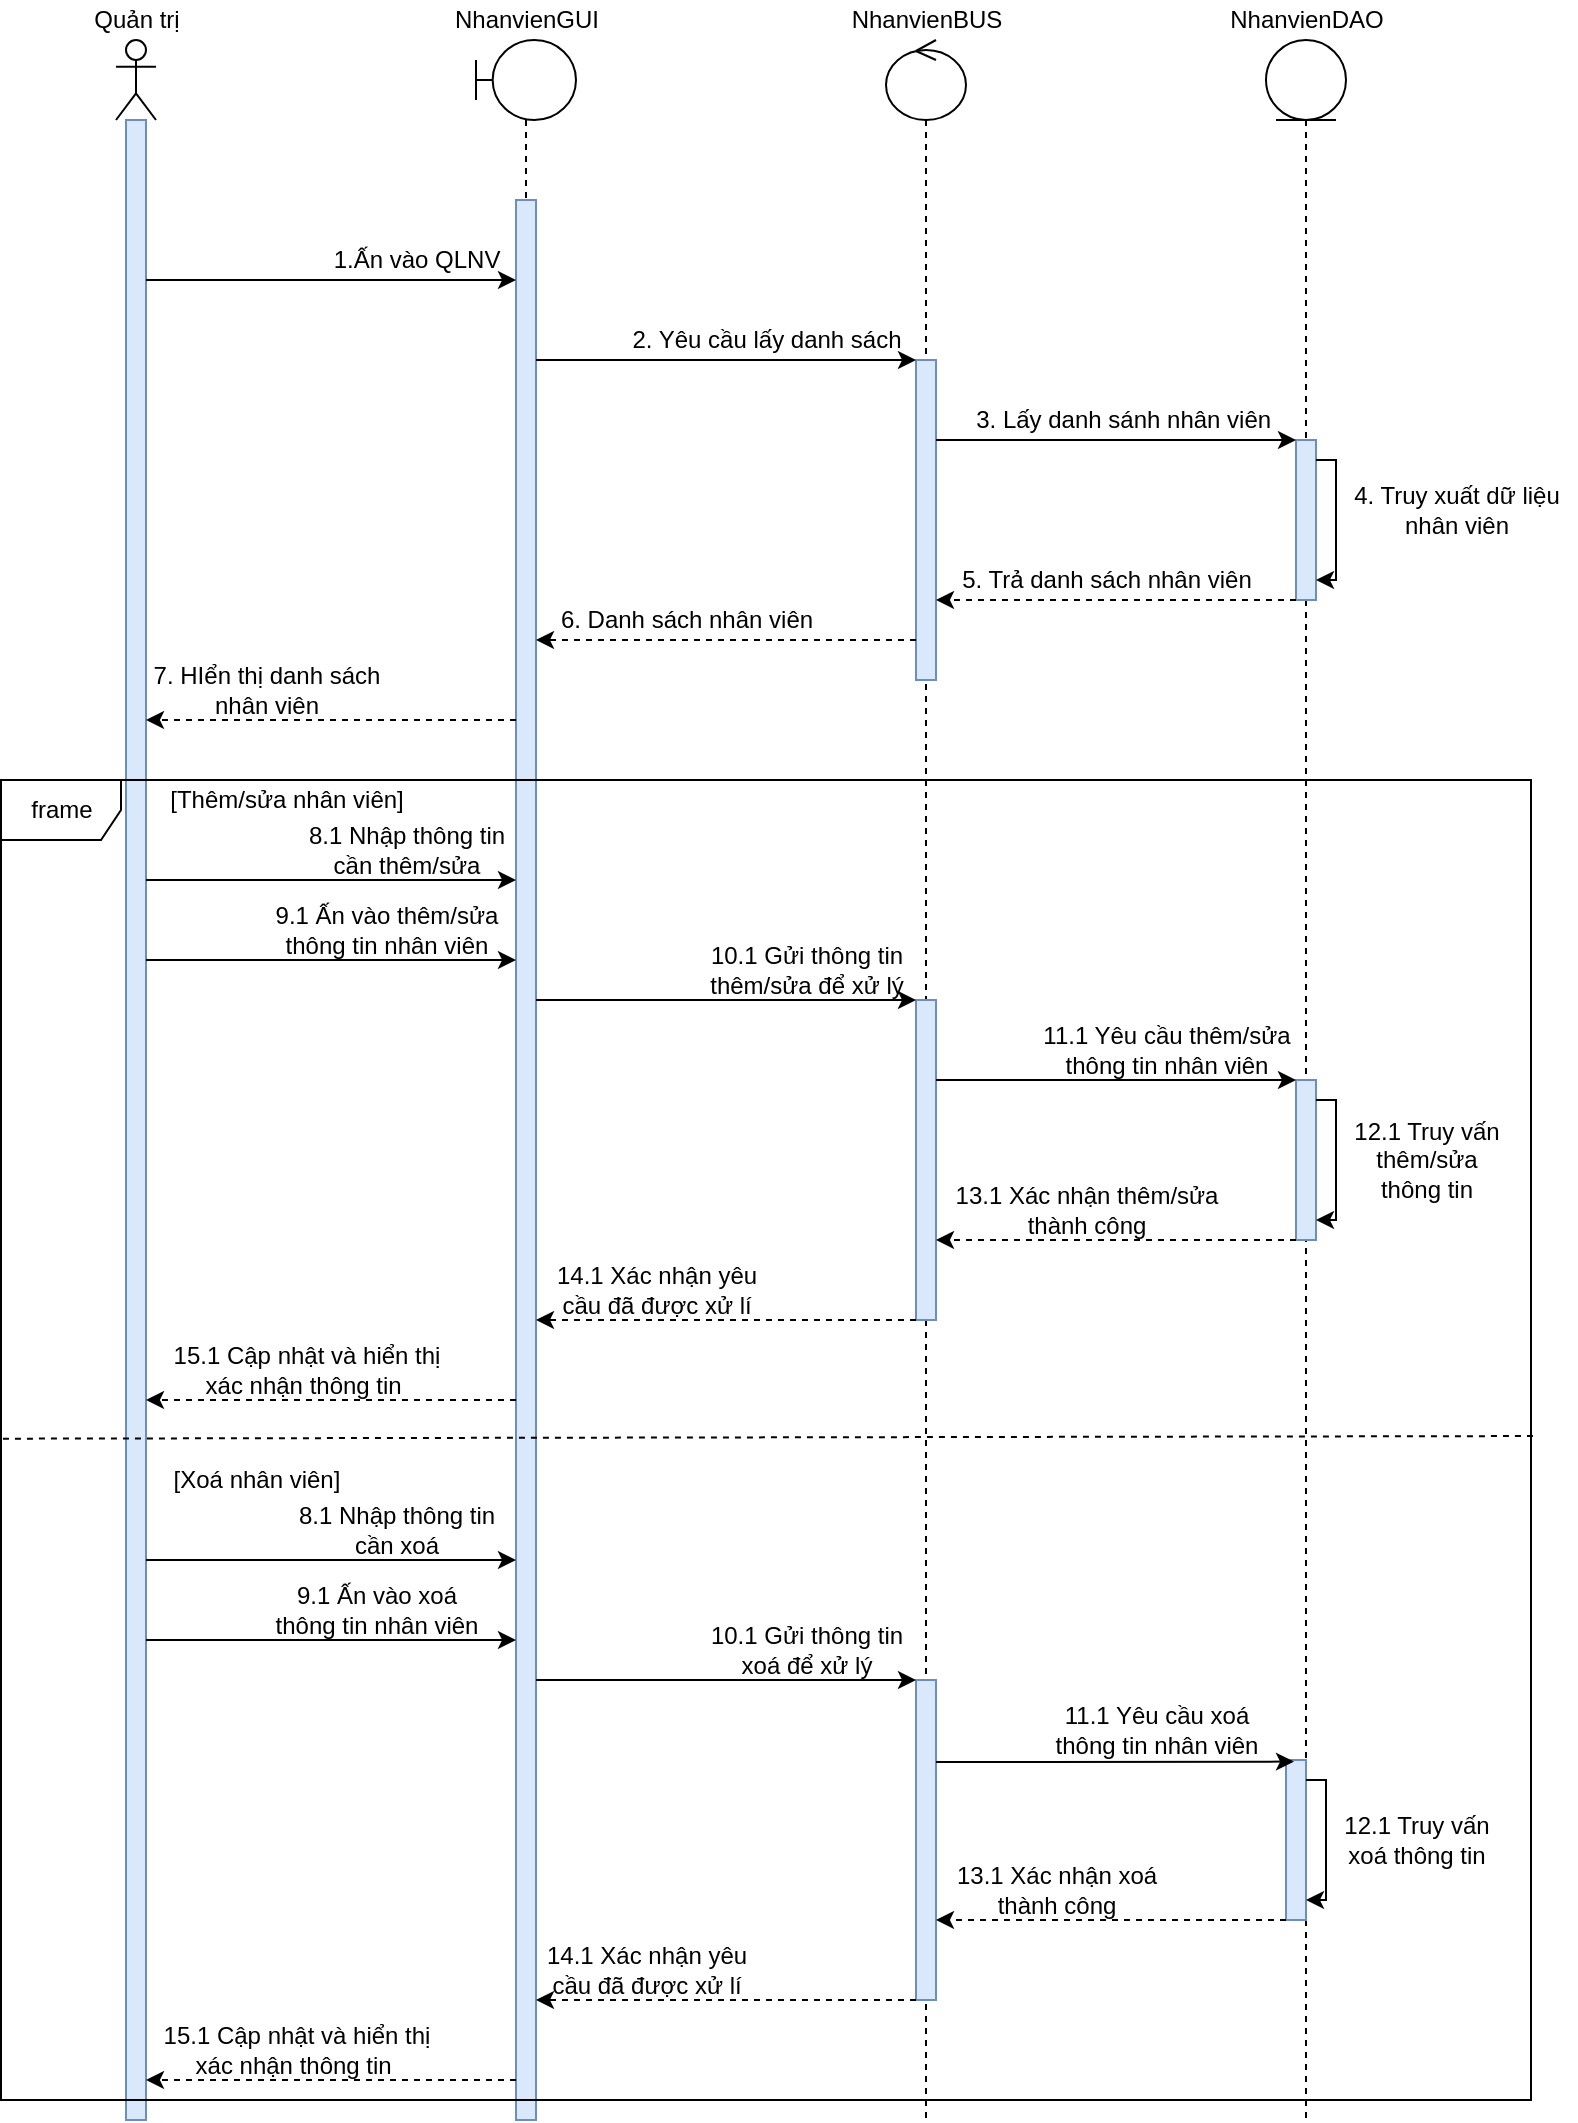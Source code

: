 <mxfile version="16.5.1" type="device"><diagram id="u0hKsZXPfIuquh2E1AJ1" name="Page-1"><mxGraphModel dx="1093" dy="725" grid="1" gridSize="10" guides="1" tooltips="1" connect="1" arrows="1" fold="1" page="1" pageScale="1" pageWidth="850" pageHeight="1100" math="0" shadow="0"><root><mxCell id="0"/><mxCell id="1" parent="0"/><mxCell id="C83Pxi--m1tb0xYPi-4x-1" value="" style="shape=umlLifeline;participant=umlActor;perimeter=lifelinePerimeter;whiteSpace=wrap;html=1;container=1;collapsible=0;recursiveResize=0;verticalAlign=top;spacingTop=36;outlineConnect=0;" vertex="1" parent="1"><mxGeometry x="130" y="280" width="20" height="1040" as="geometry"/></mxCell><mxCell id="C83Pxi--m1tb0xYPi-4x-2" value="" style="html=1;points=[];perimeter=orthogonalPerimeter;fillColor=#dae8fc;strokeColor=#6c8ebf;" vertex="1" parent="C83Pxi--m1tb0xYPi-4x-1"><mxGeometry x="5" y="40" width="10" height="1000" as="geometry"/></mxCell><mxCell id="C83Pxi--m1tb0xYPi-4x-3" value="Quản trị" style="text;html=1;align=center;verticalAlign=middle;resizable=0;points=[];autosize=1;strokeColor=none;fillColor=none;" vertex="1" parent="1"><mxGeometry x="110" y="260" width="60" height="20" as="geometry"/></mxCell><mxCell id="C83Pxi--m1tb0xYPi-4x-4" value="" style="shape=umlLifeline;participant=umlBoundary;perimeter=lifelinePerimeter;whiteSpace=wrap;html=1;container=1;collapsible=0;recursiveResize=0;verticalAlign=top;spacingTop=36;outlineConnect=0;" vertex="1" parent="1"><mxGeometry x="310" y="280" width="50" height="1040" as="geometry"/></mxCell><mxCell id="C83Pxi--m1tb0xYPi-4x-5" value="" style="html=1;points=[];perimeter=orthogonalPerimeter;fillColor=#dae8fc;strokeColor=#6c8ebf;" vertex="1" parent="C83Pxi--m1tb0xYPi-4x-4"><mxGeometry x="20" y="80" width="10" height="960" as="geometry"/></mxCell><mxCell id="C83Pxi--m1tb0xYPi-4x-6" value="" style="shape=umlLifeline;participant=umlControl;perimeter=lifelinePerimeter;whiteSpace=wrap;html=1;container=1;collapsible=0;recursiveResize=0;verticalAlign=top;spacingTop=36;outlineConnect=0;" vertex="1" parent="1"><mxGeometry x="515" y="280" width="40" height="1040" as="geometry"/></mxCell><mxCell id="C83Pxi--m1tb0xYPi-4x-7" value="" style="html=1;points=[];perimeter=orthogonalPerimeter;fillColor=#dae8fc;strokeColor=#6c8ebf;" vertex="1" parent="C83Pxi--m1tb0xYPi-4x-6"><mxGeometry x="15" y="160" width="10" height="160" as="geometry"/></mxCell><mxCell id="C83Pxi--m1tb0xYPi-4x-8" value="" style="html=1;points=[];perimeter=orthogonalPerimeter;fillColor=#dae8fc;strokeColor=#6c8ebf;" vertex="1" parent="C83Pxi--m1tb0xYPi-4x-6"><mxGeometry x="15" y="480" width="10" height="160" as="geometry"/></mxCell><mxCell id="C83Pxi--m1tb0xYPi-4x-9" value="" style="html=1;points=[];perimeter=orthogonalPerimeter;fillColor=#dae8fc;strokeColor=#6c8ebf;" vertex="1" parent="C83Pxi--m1tb0xYPi-4x-6"><mxGeometry x="15" y="820" width="10" height="160" as="geometry"/></mxCell><mxCell id="C83Pxi--m1tb0xYPi-4x-10" value="NhanvienGUI" style="text;html=1;align=center;verticalAlign=middle;resizable=0;points=[];autosize=1;strokeColor=none;fillColor=none;" vertex="1" parent="1"><mxGeometry x="290" y="260" width="90" height="20" as="geometry"/></mxCell><mxCell id="C83Pxi--m1tb0xYPi-4x-11" value="NhanvienBUS" style="text;html=1;align=center;verticalAlign=middle;resizable=0;points=[];autosize=1;strokeColor=none;fillColor=none;" vertex="1" parent="1"><mxGeometry x="490" y="260" width="90" height="20" as="geometry"/></mxCell><mxCell id="C83Pxi--m1tb0xYPi-4x-12" style="edgeStyle=orthogonalEdgeStyle;rounded=0;orthogonalLoop=1;jettySize=auto;html=1;" edge="1" parent="1" source="C83Pxi--m1tb0xYPi-4x-2" target="C83Pxi--m1tb0xYPi-4x-5"><mxGeometry relative="1" as="geometry"><Array as="points"><mxPoint x="230" y="400"/><mxPoint x="230" y="400"/></Array></mxGeometry></mxCell><mxCell id="C83Pxi--m1tb0xYPi-4x-13" value="1.Ấn vào QLNV" style="text;html=1;align=center;verticalAlign=middle;resizable=0;points=[];autosize=1;strokeColor=none;fillColor=none;" vertex="1" parent="1"><mxGeometry x="230" y="380" width="100" height="20" as="geometry"/></mxCell><mxCell id="C83Pxi--m1tb0xYPi-4x-14" value="" style="shape=umlLifeline;participant=umlEntity;perimeter=lifelinePerimeter;whiteSpace=wrap;html=1;container=1;collapsible=0;recursiveResize=0;verticalAlign=top;spacingTop=36;outlineConnect=0;" vertex="1" parent="1"><mxGeometry x="705" y="280" width="40" height="1040" as="geometry"/></mxCell><mxCell id="C83Pxi--m1tb0xYPi-4x-15" value="" style="html=1;points=[];perimeter=orthogonalPerimeter;fillColor=#dae8fc;strokeColor=#6c8ebf;" vertex="1" parent="C83Pxi--m1tb0xYPi-4x-14"><mxGeometry x="15" y="200" width="10" height="80" as="geometry"/></mxCell><mxCell id="C83Pxi--m1tb0xYPi-4x-16" style="edgeStyle=orthogonalEdgeStyle;rounded=0;orthogonalLoop=1;jettySize=auto;html=1;" edge="1" parent="C83Pxi--m1tb0xYPi-4x-14" source="C83Pxi--m1tb0xYPi-4x-15" target="C83Pxi--m1tb0xYPi-4x-15"><mxGeometry relative="1" as="geometry"><Array as="points"><mxPoint x="35" y="210"/></Array></mxGeometry></mxCell><mxCell id="C83Pxi--m1tb0xYPi-4x-17" value="" style="html=1;points=[];perimeter=orthogonalPerimeter;fillColor=#dae8fc;strokeColor=#6c8ebf;" vertex="1" parent="C83Pxi--m1tb0xYPi-4x-14"><mxGeometry x="15" y="520" width="10" height="80" as="geometry"/></mxCell><mxCell id="C83Pxi--m1tb0xYPi-4x-18" style="edgeStyle=orthogonalEdgeStyle;rounded=0;orthogonalLoop=1;jettySize=auto;html=1;" edge="1" parent="C83Pxi--m1tb0xYPi-4x-14" source="C83Pxi--m1tb0xYPi-4x-17" target="C83Pxi--m1tb0xYPi-4x-17"><mxGeometry relative="1" as="geometry"><Array as="points"><mxPoint x="35" y="530"/></Array></mxGeometry></mxCell><mxCell id="C83Pxi--m1tb0xYPi-4x-19" value="NhanvienDAO" style="text;html=1;align=center;verticalAlign=middle;resizable=0;points=[];autosize=1;strokeColor=none;fillColor=none;" vertex="1" parent="1"><mxGeometry x="680" y="260" width="90" height="20" as="geometry"/></mxCell><mxCell id="C83Pxi--m1tb0xYPi-4x-20" style="edgeStyle=orthogonalEdgeStyle;rounded=0;orthogonalLoop=1;jettySize=auto;html=1;" edge="1" parent="1" source="C83Pxi--m1tb0xYPi-4x-5" target="C83Pxi--m1tb0xYPi-4x-7"><mxGeometry relative="1" as="geometry"><Array as="points"><mxPoint x="460" y="440"/><mxPoint x="460" y="440"/></Array><mxPoint x="530" y="400" as="targetPoint"/></mxGeometry></mxCell><mxCell id="C83Pxi--m1tb0xYPi-4x-21" value="2. Yêu cầu lấy danh sách" style="text;html=1;align=center;verticalAlign=middle;resizable=0;points=[];autosize=1;strokeColor=none;fillColor=none;" vertex="1" parent="1"><mxGeometry x="380" y="420" width="150" height="20" as="geometry"/></mxCell><mxCell id="C83Pxi--m1tb0xYPi-4x-22" style="edgeStyle=orthogonalEdgeStyle;rounded=0;orthogonalLoop=1;jettySize=auto;html=1;" edge="1" parent="1" source="C83Pxi--m1tb0xYPi-4x-7" target="C83Pxi--m1tb0xYPi-4x-15"><mxGeometry relative="1" as="geometry"><Array as="points"><mxPoint x="630" y="480"/><mxPoint x="630" y="480"/></Array></mxGeometry></mxCell><mxCell id="C83Pxi--m1tb0xYPi-4x-23" value="3. Lấy danh sánh nhân viên&amp;nbsp;" style="text;html=1;align=center;verticalAlign=middle;resizable=0;points=[];autosize=1;strokeColor=none;fillColor=none;" vertex="1" parent="1"><mxGeometry x="550" y="460" width="170" height="20" as="geometry"/></mxCell><mxCell id="C83Pxi--m1tb0xYPi-4x-24" value="4. Truy xuất dữ liệu&lt;br&gt;nhân viên" style="text;html=1;align=center;verticalAlign=middle;resizable=0;points=[];autosize=1;strokeColor=none;fillColor=none;" vertex="1" parent="1"><mxGeometry x="740" y="500" width="120" height="30" as="geometry"/></mxCell><mxCell id="C83Pxi--m1tb0xYPi-4x-25" style="edgeStyle=orthogonalEdgeStyle;rounded=0;orthogonalLoop=1;jettySize=auto;html=1;dashed=1;" edge="1" parent="1" source="C83Pxi--m1tb0xYPi-4x-15" target="C83Pxi--m1tb0xYPi-4x-7"><mxGeometry relative="1" as="geometry"><Array as="points"><mxPoint x="680" y="560"/><mxPoint x="680" y="560"/></Array></mxGeometry></mxCell><mxCell id="C83Pxi--m1tb0xYPi-4x-26" value="5. Trả danh sách nhân viên" style="text;html=1;align=center;verticalAlign=middle;resizable=0;points=[];autosize=1;strokeColor=none;fillColor=none;" vertex="1" parent="1"><mxGeometry x="545" y="540" width="160" height="20" as="geometry"/></mxCell><mxCell id="C83Pxi--m1tb0xYPi-4x-27" style="edgeStyle=orthogonalEdgeStyle;rounded=0;orthogonalLoop=1;jettySize=auto;html=1;dashed=1;" edge="1" parent="1" source="C83Pxi--m1tb0xYPi-4x-7" target="C83Pxi--m1tb0xYPi-4x-5"><mxGeometry relative="1" as="geometry"><Array as="points"><mxPoint x="440" y="580"/><mxPoint x="440" y="580"/></Array></mxGeometry></mxCell><mxCell id="C83Pxi--m1tb0xYPi-4x-28" value="6. Danh sách nhân viên" style="text;html=1;align=center;verticalAlign=middle;resizable=0;points=[];autosize=1;strokeColor=none;fillColor=none;" vertex="1" parent="1"><mxGeometry x="345" y="560" width="140" height="20" as="geometry"/></mxCell><mxCell id="C83Pxi--m1tb0xYPi-4x-29" style="edgeStyle=orthogonalEdgeStyle;rounded=0;orthogonalLoop=1;jettySize=auto;html=1;dashed=1;" edge="1" parent="1" source="C83Pxi--m1tb0xYPi-4x-5" target="C83Pxi--m1tb0xYPi-4x-2"><mxGeometry relative="1" as="geometry"><Array as="points"><mxPoint x="240" y="620"/><mxPoint x="240" y="620"/></Array></mxGeometry></mxCell><mxCell id="C83Pxi--m1tb0xYPi-4x-30" value="7. HIển thị danh sách&lt;br&gt;nhân viên" style="text;html=1;align=center;verticalAlign=middle;resizable=0;points=[];autosize=1;strokeColor=none;fillColor=none;" vertex="1" parent="1"><mxGeometry x="140" y="590" width="130" height="30" as="geometry"/></mxCell><mxCell id="C83Pxi--m1tb0xYPi-4x-31" style="edgeStyle=orthogonalEdgeStyle;rounded=0;orthogonalLoop=1;jettySize=auto;html=1;" edge="1" parent="1" source="C83Pxi--m1tb0xYPi-4x-2" target="C83Pxi--m1tb0xYPi-4x-5"><mxGeometry relative="1" as="geometry"><Array as="points"><mxPoint x="240" y="740"/><mxPoint x="240" y="740"/></Array></mxGeometry></mxCell><mxCell id="C83Pxi--m1tb0xYPi-4x-32" value="9.1 Ấn vào thêm/sửa&lt;br&gt;thông tin nhân viên" style="text;html=1;align=center;verticalAlign=middle;resizable=0;points=[];autosize=1;strokeColor=none;fillColor=none;" vertex="1" parent="1"><mxGeometry x="200" y="710" width="130" height="30" as="geometry"/></mxCell><mxCell id="C83Pxi--m1tb0xYPi-4x-33" style="edgeStyle=orthogonalEdgeStyle;rounded=0;orthogonalLoop=1;jettySize=auto;html=1;" edge="1" parent="1" source="C83Pxi--m1tb0xYPi-4x-5" target="C83Pxi--m1tb0xYPi-4x-8"><mxGeometry relative="1" as="geometry"><Array as="points"><mxPoint x="490" y="760"/><mxPoint x="490" y="760"/></Array></mxGeometry></mxCell><mxCell id="C83Pxi--m1tb0xYPi-4x-34" value="10.1 Gửi thông tin&lt;br&gt;thêm/sửa để xử lý" style="text;html=1;align=center;verticalAlign=middle;resizable=0;points=[];autosize=1;strokeColor=none;fillColor=none;" vertex="1" parent="1"><mxGeometry x="420" y="730" width="110" height="30" as="geometry"/></mxCell><mxCell id="C83Pxi--m1tb0xYPi-4x-35" style="edgeStyle=orthogonalEdgeStyle;rounded=0;orthogonalLoop=1;jettySize=auto;html=1;" edge="1" parent="1" source="C83Pxi--m1tb0xYPi-4x-8" target="C83Pxi--m1tb0xYPi-4x-17"><mxGeometry relative="1" as="geometry"><Array as="points"><mxPoint x="580" y="800"/><mxPoint x="580" y="800"/></Array></mxGeometry></mxCell><mxCell id="C83Pxi--m1tb0xYPi-4x-36" value="11.1 Yêu cầu thêm/sửa&lt;br&gt;thông tin nhân viên" style="text;html=1;align=center;verticalAlign=middle;resizable=0;points=[];autosize=1;strokeColor=none;fillColor=none;" vertex="1" parent="1"><mxGeometry x="585" y="770" width="140" height="30" as="geometry"/></mxCell><mxCell id="C83Pxi--m1tb0xYPi-4x-37" value="12.1 Truy vấn&lt;br&gt;thêm/sửa&lt;br&gt;thông tin" style="text;html=1;align=center;verticalAlign=middle;resizable=0;points=[];autosize=1;strokeColor=none;fillColor=none;" vertex="1" parent="1"><mxGeometry x="740" y="815" width="90" height="50" as="geometry"/></mxCell><mxCell id="C83Pxi--m1tb0xYPi-4x-38" style="edgeStyle=orthogonalEdgeStyle;rounded=0;orthogonalLoop=1;jettySize=auto;html=1;dashed=1;" edge="1" parent="1" source="C83Pxi--m1tb0xYPi-4x-17" target="C83Pxi--m1tb0xYPi-4x-8"><mxGeometry relative="1" as="geometry"><Array as="points"><mxPoint x="590" y="880"/><mxPoint x="590" y="880"/></Array></mxGeometry></mxCell><mxCell id="C83Pxi--m1tb0xYPi-4x-39" value="13.1 Xác nhận thêm/sửa&lt;br&gt;thành công" style="text;html=1;align=center;verticalAlign=middle;resizable=0;points=[];autosize=1;strokeColor=none;fillColor=none;" vertex="1" parent="1"><mxGeometry x="540" y="850" width="150" height="30" as="geometry"/></mxCell><mxCell id="C83Pxi--m1tb0xYPi-4x-40" style="edgeStyle=orthogonalEdgeStyle;rounded=0;orthogonalLoop=1;jettySize=auto;html=1;dashed=1;" edge="1" parent="1" source="C83Pxi--m1tb0xYPi-4x-8" target="C83Pxi--m1tb0xYPi-4x-5"><mxGeometry relative="1" as="geometry"><Array as="points"><mxPoint x="440" y="920"/><mxPoint x="440" y="920"/></Array></mxGeometry></mxCell><mxCell id="C83Pxi--m1tb0xYPi-4x-41" value="14.1 Xác nhận yêu &lt;br&gt;cầu đã được xử lí" style="text;html=1;align=center;verticalAlign=middle;resizable=0;points=[];autosize=1;strokeColor=none;fillColor=none;" vertex="1" parent="1"><mxGeometry x="340" y="890" width="120" height="30" as="geometry"/></mxCell><mxCell id="C83Pxi--m1tb0xYPi-4x-42" style="edgeStyle=orthogonalEdgeStyle;rounded=0;orthogonalLoop=1;jettySize=auto;html=1;" edge="1" parent="1" source="C83Pxi--m1tb0xYPi-4x-2" target="C83Pxi--m1tb0xYPi-4x-5"><mxGeometry relative="1" as="geometry"><Array as="points"><mxPoint x="240" y="700"/><mxPoint x="240" y="700"/></Array></mxGeometry></mxCell><mxCell id="C83Pxi--m1tb0xYPi-4x-43" value="8.1 Nhập thông tin &lt;br&gt;cần thêm/sửa" style="text;html=1;align=center;verticalAlign=middle;resizable=0;points=[];autosize=1;strokeColor=none;fillColor=none;" vertex="1" parent="1"><mxGeometry x="220" y="670" width="110" height="30" as="geometry"/></mxCell><mxCell id="C83Pxi--m1tb0xYPi-4x-44" style="edgeStyle=orthogonalEdgeStyle;rounded=0;orthogonalLoop=1;jettySize=auto;html=1;dashed=1;" edge="1" parent="1" source="C83Pxi--m1tb0xYPi-4x-5" target="C83Pxi--m1tb0xYPi-4x-2"><mxGeometry relative="1" as="geometry"><Array as="points"><mxPoint x="230" y="960"/><mxPoint x="230" y="960"/></Array></mxGeometry></mxCell><mxCell id="C83Pxi--m1tb0xYPi-4x-45" value="15.1 Cập nhật và hiển thị &lt;br&gt;xác nhận thông tin&amp;nbsp;" style="text;html=1;align=center;verticalAlign=middle;resizable=0;points=[];autosize=1;strokeColor=none;fillColor=none;" vertex="1" parent="1"><mxGeometry x="150" y="930" width="150" height="30" as="geometry"/></mxCell><mxCell id="C83Pxi--m1tb0xYPi-4x-46" value="" style="html=1;points=[];perimeter=orthogonalPerimeter;fillColor=#dae8fc;strokeColor=#6c8ebf;" vertex="1" parent="1"><mxGeometry x="715" y="1140" width="10" height="80" as="geometry"/></mxCell><mxCell id="C83Pxi--m1tb0xYPi-4x-47" style="edgeStyle=orthogonalEdgeStyle;rounded=0;orthogonalLoop=1;jettySize=auto;html=1;" edge="1" parent="1" source="C83Pxi--m1tb0xYPi-4x-46" target="C83Pxi--m1tb0xYPi-4x-46"><mxGeometry relative="1" as="geometry"><Array as="points"><mxPoint x="735" y="1150"/></Array></mxGeometry></mxCell><mxCell id="C83Pxi--m1tb0xYPi-4x-48" style="edgeStyle=orthogonalEdgeStyle;rounded=0;orthogonalLoop=1;jettySize=auto;html=1;" edge="1" parent="1" source="C83Pxi--m1tb0xYPi-4x-2" target="C83Pxi--m1tb0xYPi-4x-5"><mxGeometry relative="1" as="geometry"><mxPoint x="140" y="1080.059" as="sourcePoint"/><mxPoint x="325" y="1080.059" as="targetPoint"/><Array as="points"><mxPoint x="240" y="1080"/><mxPoint x="240" y="1080"/></Array></mxGeometry></mxCell><mxCell id="C83Pxi--m1tb0xYPi-4x-49" value="9.1 Ấn vào xoá&lt;br&gt;thông tin nhân viên" style="text;html=1;align=center;verticalAlign=middle;resizable=0;points=[];autosize=1;strokeColor=none;fillColor=none;" vertex="1" parent="1"><mxGeometry x="200" y="1050" width="120" height="30" as="geometry"/></mxCell><mxCell id="C83Pxi--m1tb0xYPi-4x-50" style="edgeStyle=orthogonalEdgeStyle;rounded=0;orthogonalLoop=1;jettySize=auto;html=1;" edge="1" parent="1" source="C83Pxi--m1tb0xYPi-4x-5" target="C83Pxi--m1tb0xYPi-4x-9"><mxGeometry relative="1" as="geometry"><mxPoint x="335" y="1100.059" as="sourcePoint"/><mxPoint x="525" y="1100.059" as="targetPoint"/><Array as="points"><mxPoint x="380" y="1100"/><mxPoint x="380" y="1100"/></Array></mxGeometry></mxCell><mxCell id="C83Pxi--m1tb0xYPi-4x-51" value="10.1 Gửi thông tin&lt;br&gt;xoá để xử lý" style="text;html=1;align=center;verticalAlign=middle;resizable=0;points=[];autosize=1;strokeColor=none;fillColor=none;" vertex="1" parent="1"><mxGeometry x="420" y="1070" width="110" height="30" as="geometry"/></mxCell><mxCell id="C83Pxi--m1tb0xYPi-4x-52" style="edgeStyle=orthogonalEdgeStyle;rounded=0;orthogonalLoop=1;jettySize=auto;html=1;entryX=0.4;entryY=0.01;entryDx=0;entryDy=0;entryPerimeter=0;" edge="1" parent="1" source="C83Pxi--m1tb0xYPi-4x-9" target="C83Pxi--m1tb0xYPi-4x-46"><mxGeometry relative="1" as="geometry"><mxPoint x="535" y="1140.059" as="sourcePoint"/><Array as="points"><mxPoint x="590" y="1141"/><mxPoint x="590" y="1141"/></Array></mxGeometry></mxCell><mxCell id="C83Pxi--m1tb0xYPi-4x-53" value="11.1 Yêu cầu xoá&lt;br&gt;thông tin nhân viên" style="text;html=1;align=center;verticalAlign=middle;resizable=0;points=[];autosize=1;strokeColor=none;fillColor=none;" vertex="1" parent="1"><mxGeometry x="590" y="1110" width="120" height="30" as="geometry"/></mxCell><mxCell id="C83Pxi--m1tb0xYPi-4x-54" value="12.1 Truy vấn&lt;br&gt;xoá thông tin" style="text;html=1;align=center;verticalAlign=middle;resizable=0;points=[];autosize=1;strokeColor=none;fillColor=none;" vertex="1" parent="1"><mxGeometry x="735" y="1165" width="90" height="30" as="geometry"/></mxCell><mxCell id="C83Pxi--m1tb0xYPi-4x-55" style="edgeStyle=orthogonalEdgeStyle;rounded=0;orthogonalLoop=1;jettySize=auto;html=1;dashed=1;" edge="1" parent="1" source="C83Pxi--m1tb0xYPi-4x-46" target="C83Pxi--m1tb0xYPi-4x-9"><mxGeometry relative="1" as="geometry"><mxPoint x="535" y="1220.059" as="targetPoint"/><Array as="points"><mxPoint x="630" y="1220"/><mxPoint x="630" y="1220"/></Array><mxPoint x="720" y="1180" as="sourcePoint"/></mxGeometry></mxCell><mxCell id="C83Pxi--m1tb0xYPi-4x-56" value="13.1 Xác nhận xoá&lt;br&gt;thành công" style="text;html=1;align=center;verticalAlign=middle;resizable=0;points=[];autosize=1;strokeColor=none;fillColor=none;" vertex="1" parent="1"><mxGeometry x="540" y="1190" width="120" height="30" as="geometry"/></mxCell><mxCell id="C83Pxi--m1tb0xYPi-4x-57" style="edgeStyle=orthogonalEdgeStyle;rounded=0;orthogonalLoop=1;jettySize=auto;html=1;dashed=1;" edge="1" parent="1" source="C83Pxi--m1tb0xYPi-4x-9" target="C83Pxi--m1tb0xYPi-4x-5"><mxGeometry relative="1" as="geometry"><mxPoint x="525" y="1260.059" as="sourcePoint"/><mxPoint x="335" y="1260.059" as="targetPoint"/><Array as="points"><mxPoint x="440" y="1260"/><mxPoint x="440" y="1260"/></Array></mxGeometry></mxCell><mxCell id="C83Pxi--m1tb0xYPi-4x-58" value="14.1 Xác nhận yêu &lt;br&gt;cầu đã được xử lí" style="text;html=1;align=center;verticalAlign=middle;resizable=0;points=[];autosize=1;strokeColor=none;fillColor=none;" vertex="1" parent="1"><mxGeometry x="335" y="1230" width="120" height="30" as="geometry"/></mxCell><mxCell id="C83Pxi--m1tb0xYPi-4x-59" style="edgeStyle=orthogonalEdgeStyle;rounded=0;orthogonalLoop=1;jettySize=auto;html=1;" edge="1" parent="1" source="C83Pxi--m1tb0xYPi-4x-2" target="C83Pxi--m1tb0xYPi-4x-5"><mxGeometry relative="1" as="geometry"><mxPoint x="140" y="1040.059" as="sourcePoint"/><mxPoint x="325" y="1040.059" as="targetPoint"/><Array as="points"><mxPoint x="250" y="1040"/><mxPoint x="250" y="1040"/></Array></mxGeometry></mxCell><mxCell id="C83Pxi--m1tb0xYPi-4x-60" value="8.1 Nhập thông tin &lt;br&gt;cần xoá" style="text;html=1;align=center;verticalAlign=middle;resizable=0;points=[];autosize=1;strokeColor=none;fillColor=none;" vertex="1" parent="1"><mxGeometry x="215" y="1010" width="110" height="30" as="geometry"/></mxCell><mxCell id="C83Pxi--m1tb0xYPi-4x-61" style="edgeStyle=orthogonalEdgeStyle;rounded=0;orthogonalLoop=1;jettySize=auto;html=1;dashed=1;" edge="1" parent="1" source="C83Pxi--m1tb0xYPi-4x-5" target="C83Pxi--m1tb0xYPi-4x-2"><mxGeometry relative="1" as="geometry"><mxPoint x="325" y="1300.059" as="sourcePoint"/><mxPoint x="140" y="1300.059" as="targetPoint"/><Array as="points"><mxPoint x="250" y="1300"/><mxPoint x="250" y="1300"/></Array></mxGeometry></mxCell><mxCell id="C83Pxi--m1tb0xYPi-4x-62" value="15.1 Cập nhật và hiển thị &lt;br&gt;xác nhận thông tin&amp;nbsp;" style="text;html=1;align=center;verticalAlign=middle;resizable=0;points=[];autosize=1;strokeColor=none;fillColor=none;" vertex="1" parent="1"><mxGeometry x="145" y="1270" width="150" height="30" as="geometry"/></mxCell><mxCell id="C83Pxi--m1tb0xYPi-4x-64" value="[Thêm/sửa nhân viên]" style="text;html=1;align=center;verticalAlign=middle;resizable=0;points=[];autosize=1;strokeColor=none;fillColor=none;" vertex="1" parent="1"><mxGeometry x="150" y="650" width="130" height="20" as="geometry"/></mxCell><mxCell id="C83Pxi--m1tb0xYPi-4x-65" value="[Xoá nhân viên]" style="text;html=1;align=center;verticalAlign=middle;resizable=0;points=[];autosize=1;strokeColor=none;fillColor=none;" vertex="1" parent="1"><mxGeometry x="150" y="990" width="100" height="20" as="geometry"/></mxCell><mxCell id="C83Pxi--m1tb0xYPi-4x-66" value="" style="endArrow=none;dashed=1;html=1;rounded=0;exitX=-0.002;exitY=0.499;exitDx=0;exitDy=0;exitPerimeter=0;entryX=1;entryY=0.497;entryDx=0;entryDy=0;entryPerimeter=0;" edge="1" parent="1"><mxGeometry width="50" height="50" relative="1" as="geometry"><mxPoint x="73.47" y="979.34" as="sourcePoint"/><mxPoint x="840" y="978.02" as="targetPoint"/></mxGeometry></mxCell><mxCell id="C83Pxi--m1tb0xYPi-4x-68" value="frame" style="shape=umlFrame;whiteSpace=wrap;html=1;" vertex="1" parent="1"><mxGeometry x="72.5" y="650" width="765" height="660" as="geometry"/></mxCell></root></mxGraphModel></diagram></mxfile>